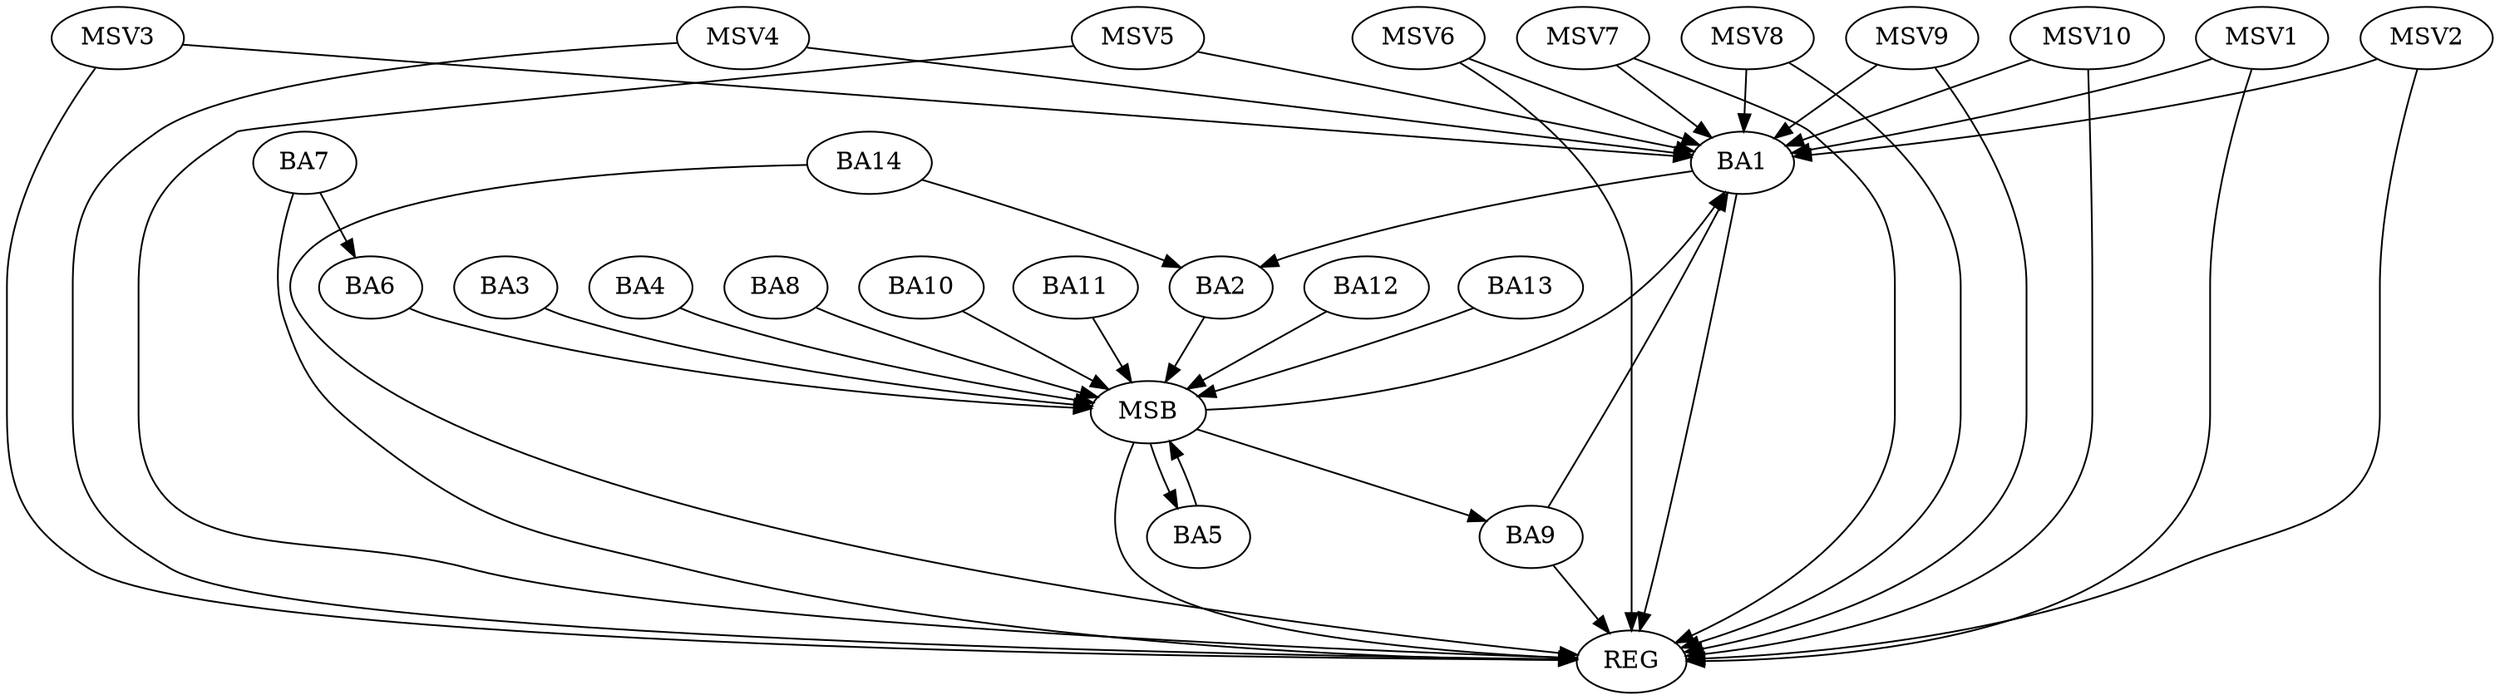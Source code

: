 strict digraph G {
  BA1 [ label="BA1" ];
  BA2 [ label="BA2" ];
  BA3 [ label="BA3" ];
  BA4 [ label="BA4" ];
  BA5 [ label="BA5" ];
  BA6 [ label="BA6" ];
  BA7 [ label="BA7" ];
  BA8 [ label="BA8" ];
  BA9 [ label="BA9" ];
  BA10 [ label="BA10" ];
  BA11 [ label="BA11" ];
  BA12 [ label="BA12" ];
  BA13 [ label="BA13" ];
  BA14 [ label="BA14" ];
  REG [ label="REG" ];
  MSB [ label="MSB" ];
  MSV1 [ label="MSV1" ];
  MSV2 [ label="MSV2" ];
  MSV3 [ label="MSV3" ];
  MSV4 [ label="MSV4" ];
  MSV5 [ label="MSV5" ];
  MSV6 [ label="MSV6" ];
  MSV7 [ label="MSV7" ];
  MSV8 [ label="MSV8" ];
  MSV9 [ label="MSV9" ];
  MSV10 [ label="MSV10" ];
  BA1 -> BA2;
  BA7 -> BA6;
  BA9 -> BA1;
  BA14 -> BA2;
  BA1 -> REG;
  BA7 -> REG;
  BA9 -> REG;
  BA14 -> REG;
  BA2 -> MSB;
  MSB -> BA1;
  MSB -> REG;
  BA3 -> MSB;
  BA4 -> MSB;
  BA5 -> MSB;
  BA6 -> MSB;
  MSB -> BA5;
  BA8 -> MSB;
  BA10 -> MSB;
  MSB -> BA9;
  BA11 -> MSB;
  BA12 -> MSB;
  BA13 -> MSB;
  MSV1 -> BA1;
  MSV1 -> REG;
  MSV2 -> BA1;
  MSV2 -> REG;
  MSV3 -> BA1;
  MSV4 -> BA1;
  MSV3 -> REG;
  MSV4 -> REG;
  MSV5 -> BA1;
  MSV5 -> REG;
  MSV6 -> BA1;
  MSV7 -> BA1;
  MSV6 -> REG;
  MSV7 -> REG;
  MSV8 -> BA1;
  MSV8 -> REG;
  MSV9 -> BA1;
  MSV10 -> BA1;
  MSV9 -> REG;
  MSV10 -> REG;
}

